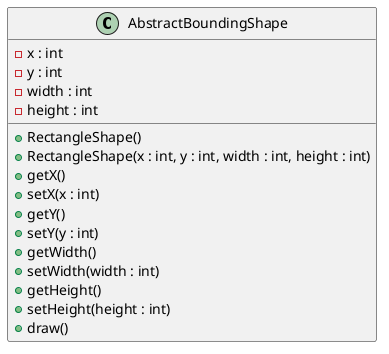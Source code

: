 @startuml
class AbstractBoundingShape {
  - x : int
  - y : int
  - width : int
  - height : int
  + RectangleShape()
  + RectangleShape(x : int, y : int, width : int, height : int)
  + getX()
  + setX(x : int)
  + getY()
  + setY(y : int)
  + getWidth()
  + setWidth(width : int)
  + getHeight()
  + setHeight(height : int)
  + draw()
}
@enduml